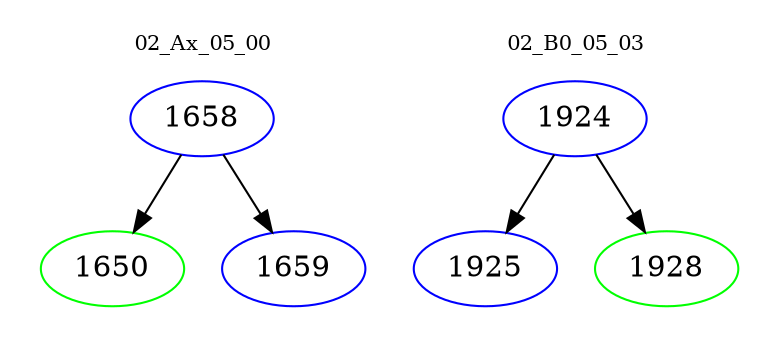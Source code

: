 digraph{
subgraph cluster_0 {
color = white
label = "02_Ax_05_00";
fontsize=10;
T0_1658 [label="1658", color="blue"]
T0_1658 -> T0_1650 [color="black"]
T0_1650 [label="1650", color="green"]
T0_1658 -> T0_1659 [color="black"]
T0_1659 [label="1659", color="blue"]
}
subgraph cluster_1 {
color = white
label = "02_B0_05_03";
fontsize=10;
T1_1924 [label="1924", color="blue"]
T1_1924 -> T1_1925 [color="black"]
T1_1925 [label="1925", color="blue"]
T1_1924 -> T1_1928 [color="black"]
T1_1928 [label="1928", color="green"]
}
}

